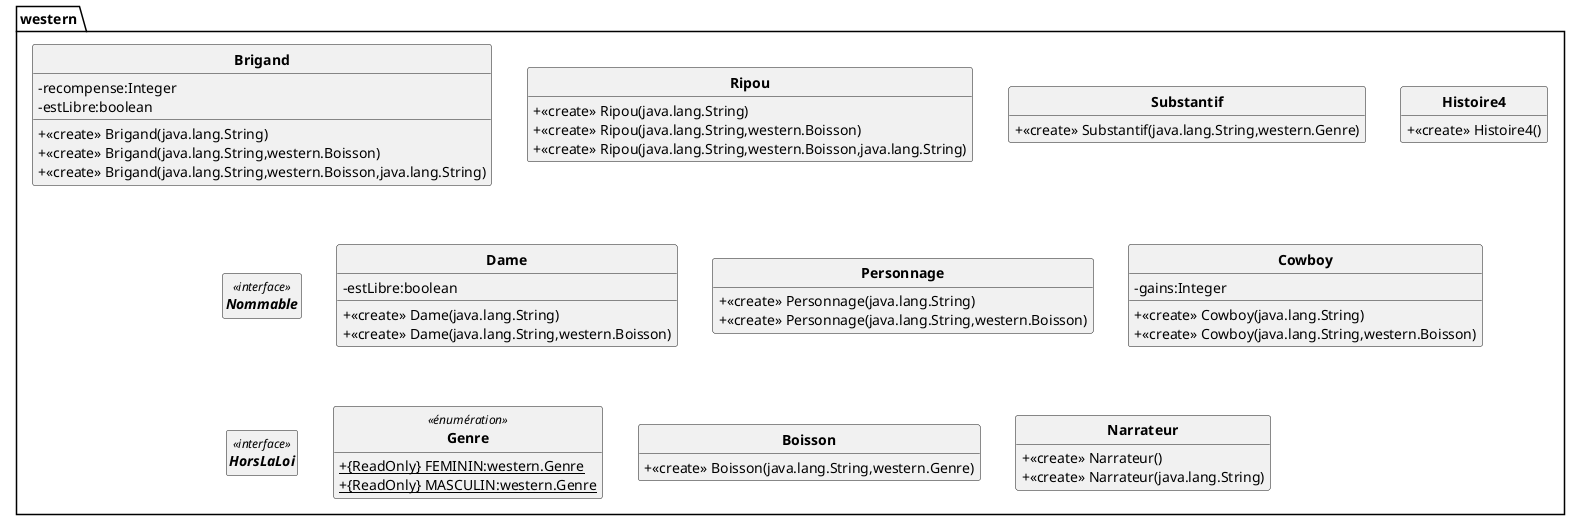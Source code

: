 @startuml
skinparam classAttributeIconSize 0
skinparam classFontStyle Bold
skinparam style strictuml
hide empty members

package western
{
CLASS Brigand
{
- recompense:Integer 
- estLibre:boolean 
+  <<create>> Brigand(java.lang.String)
+  <<create>> Brigand(java.lang.String,western.Boisson)
+  <<create>> Brigand(java.lang.String,western.Boisson,java.lang.String)

}
CLASS Ripou
{
+  <<create>> Ripou(java.lang.String)
+  <<create>> Ripou(java.lang.String,western.Boisson)
+  <<create>> Ripou(java.lang.String,western.Boisson,java.lang.String)

}
CLASS Substantif
{
+  <<create>> Substantif(java.lang.String,western.Genre)

}
CLASS Histoire4
{
+  <<create>> Histoire4()

}
INTERFACE Nommable<<interface>>
{

}
CLASS Dame
{
- estLibre:boolean 
+  <<create>> Dame(java.lang.String)
+  <<create>> Dame(java.lang.String,western.Boisson)

}
CLASS Personnage
{
+  <<create>> Personnage(java.lang.String)
+  <<create>> Personnage(java.lang.String,western.Boisson)

}
CLASS Cowboy
{
- gains:Integer 
+  <<create>> Cowboy(java.lang.String)
+  <<create>> Cowboy(java.lang.String,western.Boisson)

}
INTERFACE HorsLaLoi<<interface>>
{

}
ENUM Genre<<énumération>>
{
+ {static} {ReadOnly} FEMININ:western.Genre 
+ {static} {ReadOnly} MASCULIN:western.Genre 

}
CLASS Boisson
{
+  <<create>> Boisson(java.lang.String,western.Genre)

}
CLASS Narrateur
{
+  <<create>> Narrateur()
+  <<create>> Narrateur(java.lang.String)

}
}
@enduml